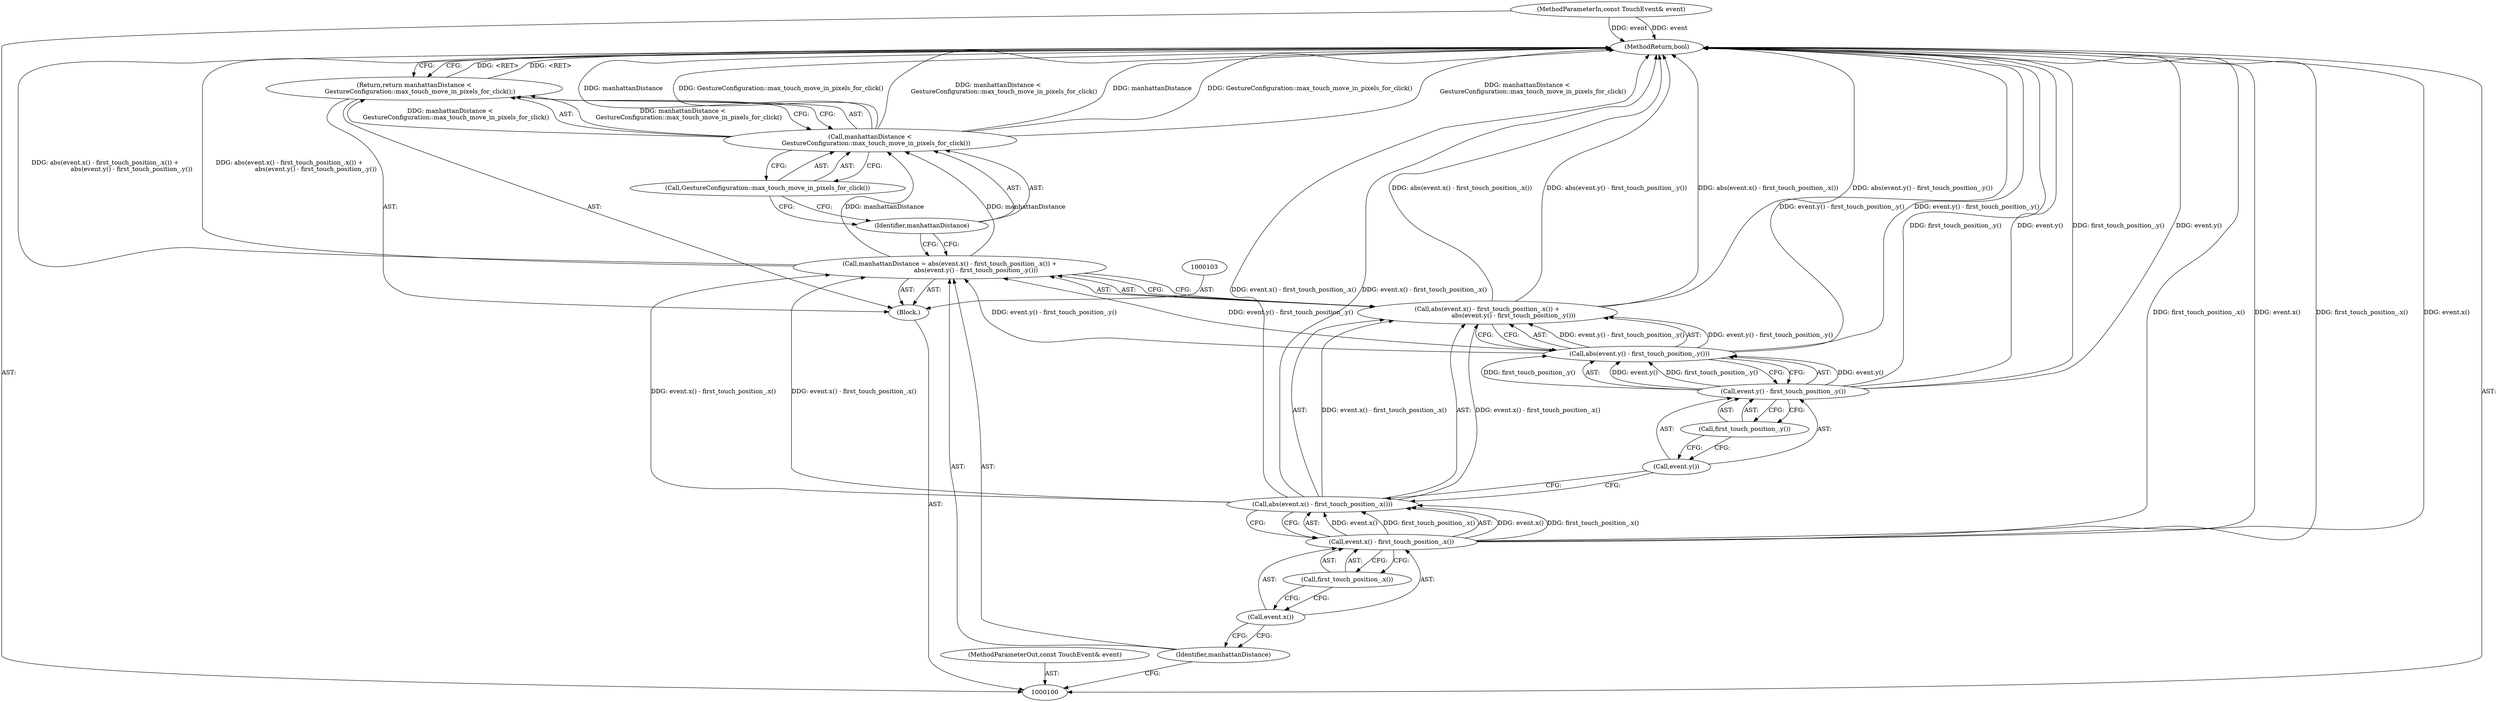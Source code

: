 digraph "0_Chrome_b8573aa643b03a59f4e2c99c72d3511a11cfb0b6_2" {
"1000119" [label="(MethodReturn,bool)"];
"1000101" [label="(MethodParameterIn,const TouchEvent& event)"];
"1000164" [label="(MethodParameterOut,const TouchEvent& event)"];
"1000102" [label="(Block,)"];
"1000106" [label="(Call,abs(event.x() - first_touch_position_.x()) +\n                           abs(event.y() - first_touch_position_.y()))"];
"1000107" [label="(Call,abs(event.x() - first_touch_position_.x()))"];
"1000108" [label="(Call,event.x() - first_touch_position_.x())"];
"1000109" [label="(Call,event.x())"];
"1000110" [label="(Call,first_touch_position_.x())"];
"1000104" [label="(Call,manhattanDistance = abs(event.x() - first_touch_position_.x()) +\n                           abs(event.y() - first_touch_position_.y()))"];
"1000105" [label="(Identifier,manhattanDistance)"];
"1000111" [label="(Call,abs(event.y() - first_touch_position_.y()))"];
"1000112" [label="(Call,event.y() - first_touch_position_.y())"];
"1000113" [label="(Call,event.y())"];
"1000114" [label="(Call,first_touch_position_.y())"];
"1000115" [label="(Return,return manhattanDistance <\n      GestureConfiguration::max_touch_move_in_pixels_for_click();)"];
"1000116" [label="(Call,manhattanDistance <\n      GestureConfiguration::max_touch_move_in_pixels_for_click())"];
"1000117" [label="(Identifier,manhattanDistance)"];
"1000118" [label="(Call,GestureConfiguration::max_touch_move_in_pixels_for_click())"];
"1000119" -> "1000100"  [label="AST: "];
"1000119" -> "1000115"  [label="CFG: "];
"1000116" -> "1000119"  [label="DDG: manhattanDistance"];
"1000116" -> "1000119"  [label="DDG: GestureConfiguration::max_touch_move_in_pixels_for_click()"];
"1000116" -> "1000119"  [label="DDG: manhattanDistance <\n      GestureConfiguration::max_touch_move_in_pixels_for_click()"];
"1000107" -> "1000119"  [label="DDG: event.x() - first_touch_position_.x()"];
"1000106" -> "1000119"  [label="DDG: abs(event.x() - first_touch_position_.x())"];
"1000106" -> "1000119"  [label="DDG: abs(event.y() - first_touch_position_.y())"];
"1000112" -> "1000119"  [label="DDG: first_touch_position_.y()"];
"1000112" -> "1000119"  [label="DDG: event.y()"];
"1000111" -> "1000119"  [label="DDG: event.y() - first_touch_position_.y()"];
"1000101" -> "1000119"  [label="DDG: event"];
"1000108" -> "1000119"  [label="DDG: first_touch_position_.x()"];
"1000108" -> "1000119"  [label="DDG: event.x()"];
"1000104" -> "1000119"  [label="DDG: abs(event.x() - first_touch_position_.x()) +\n                           abs(event.y() - first_touch_position_.y())"];
"1000115" -> "1000119"  [label="DDG: <RET>"];
"1000101" -> "1000100"  [label="AST: "];
"1000101" -> "1000119"  [label="DDG: event"];
"1000164" -> "1000100"  [label="AST: "];
"1000102" -> "1000100"  [label="AST: "];
"1000103" -> "1000102"  [label="AST: "];
"1000104" -> "1000102"  [label="AST: "];
"1000115" -> "1000102"  [label="AST: "];
"1000106" -> "1000104"  [label="AST: "];
"1000106" -> "1000111"  [label="CFG: "];
"1000107" -> "1000106"  [label="AST: "];
"1000111" -> "1000106"  [label="AST: "];
"1000104" -> "1000106"  [label="CFG: "];
"1000106" -> "1000119"  [label="DDG: abs(event.x() - first_touch_position_.x())"];
"1000106" -> "1000119"  [label="DDG: abs(event.y() - first_touch_position_.y())"];
"1000107" -> "1000106"  [label="DDG: event.x() - first_touch_position_.x()"];
"1000111" -> "1000106"  [label="DDG: event.y() - first_touch_position_.y()"];
"1000107" -> "1000106"  [label="AST: "];
"1000107" -> "1000108"  [label="CFG: "];
"1000108" -> "1000107"  [label="AST: "];
"1000113" -> "1000107"  [label="CFG: "];
"1000107" -> "1000119"  [label="DDG: event.x() - first_touch_position_.x()"];
"1000107" -> "1000104"  [label="DDG: event.x() - first_touch_position_.x()"];
"1000107" -> "1000106"  [label="DDG: event.x() - first_touch_position_.x()"];
"1000108" -> "1000107"  [label="DDG: event.x()"];
"1000108" -> "1000107"  [label="DDG: first_touch_position_.x()"];
"1000108" -> "1000107"  [label="AST: "];
"1000108" -> "1000110"  [label="CFG: "];
"1000109" -> "1000108"  [label="AST: "];
"1000110" -> "1000108"  [label="AST: "];
"1000107" -> "1000108"  [label="CFG: "];
"1000108" -> "1000119"  [label="DDG: first_touch_position_.x()"];
"1000108" -> "1000119"  [label="DDG: event.x()"];
"1000108" -> "1000107"  [label="DDG: event.x()"];
"1000108" -> "1000107"  [label="DDG: first_touch_position_.x()"];
"1000109" -> "1000108"  [label="AST: "];
"1000109" -> "1000105"  [label="CFG: "];
"1000110" -> "1000109"  [label="CFG: "];
"1000110" -> "1000108"  [label="AST: "];
"1000110" -> "1000109"  [label="CFG: "];
"1000108" -> "1000110"  [label="CFG: "];
"1000104" -> "1000102"  [label="AST: "];
"1000104" -> "1000106"  [label="CFG: "];
"1000105" -> "1000104"  [label="AST: "];
"1000106" -> "1000104"  [label="AST: "];
"1000117" -> "1000104"  [label="CFG: "];
"1000104" -> "1000119"  [label="DDG: abs(event.x() - first_touch_position_.x()) +\n                           abs(event.y() - first_touch_position_.y())"];
"1000107" -> "1000104"  [label="DDG: event.x() - first_touch_position_.x()"];
"1000111" -> "1000104"  [label="DDG: event.y() - first_touch_position_.y()"];
"1000104" -> "1000116"  [label="DDG: manhattanDistance"];
"1000105" -> "1000104"  [label="AST: "];
"1000105" -> "1000100"  [label="CFG: "];
"1000109" -> "1000105"  [label="CFG: "];
"1000111" -> "1000106"  [label="AST: "];
"1000111" -> "1000112"  [label="CFG: "];
"1000112" -> "1000111"  [label="AST: "];
"1000106" -> "1000111"  [label="CFG: "];
"1000111" -> "1000119"  [label="DDG: event.y() - first_touch_position_.y()"];
"1000111" -> "1000104"  [label="DDG: event.y() - first_touch_position_.y()"];
"1000111" -> "1000106"  [label="DDG: event.y() - first_touch_position_.y()"];
"1000112" -> "1000111"  [label="DDG: event.y()"];
"1000112" -> "1000111"  [label="DDG: first_touch_position_.y()"];
"1000112" -> "1000111"  [label="AST: "];
"1000112" -> "1000114"  [label="CFG: "];
"1000113" -> "1000112"  [label="AST: "];
"1000114" -> "1000112"  [label="AST: "];
"1000111" -> "1000112"  [label="CFG: "];
"1000112" -> "1000119"  [label="DDG: first_touch_position_.y()"];
"1000112" -> "1000119"  [label="DDG: event.y()"];
"1000112" -> "1000111"  [label="DDG: event.y()"];
"1000112" -> "1000111"  [label="DDG: first_touch_position_.y()"];
"1000113" -> "1000112"  [label="AST: "];
"1000113" -> "1000107"  [label="CFG: "];
"1000114" -> "1000113"  [label="CFG: "];
"1000114" -> "1000112"  [label="AST: "];
"1000114" -> "1000113"  [label="CFG: "];
"1000112" -> "1000114"  [label="CFG: "];
"1000115" -> "1000102"  [label="AST: "];
"1000115" -> "1000116"  [label="CFG: "];
"1000116" -> "1000115"  [label="AST: "];
"1000119" -> "1000115"  [label="CFG: "];
"1000115" -> "1000119"  [label="DDG: <RET>"];
"1000116" -> "1000115"  [label="DDG: manhattanDistance <\n      GestureConfiguration::max_touch_move_in_pixels_for_click()"];
"1000116" -> "1000115"  [label="AST: "];
"1000116" -> "1000118"  [label="CFG: "];
"1000117" -> "1000116"  [label="AST: "];
"1000118" -> "1000116"  [label="AST: "];
"1000115" -> "1000116"  [label="CFG: "];
"1000116" -> "1000119"  [label="DDG: manhattanDistance"];
"1000116" -> "1000119"  [label="DDG: GestureConfiguration::max_touch_move_in_pixels_for_click()"];
"1000116" -> "1000119"  [label="DDG: manhattanDistance <\n      GestureConfiguration::max_touch_move_in_pixels_for_click()"];
"1000116" -> "1000115"  [label="DDG: manhattanDistance <\n      GestureConfiguration::max_touch_move_in_pixels_for_click()"];
"1000104" -> "1000116"  [label="DDG: manhattanDistance"];
"1000117" -> "1000116"  [label="AST: "];
"1000117" -> "1000104"  [label="CFG: "];
"1000118" -> "1000117"  [label="CFG: "];
"1000118" -> "1000116"  [label="AST: "];
"1000118" -> "1000117"  [label="CFG: "];
"1000116" -> "1000118"  [label="CFG: "];
}
